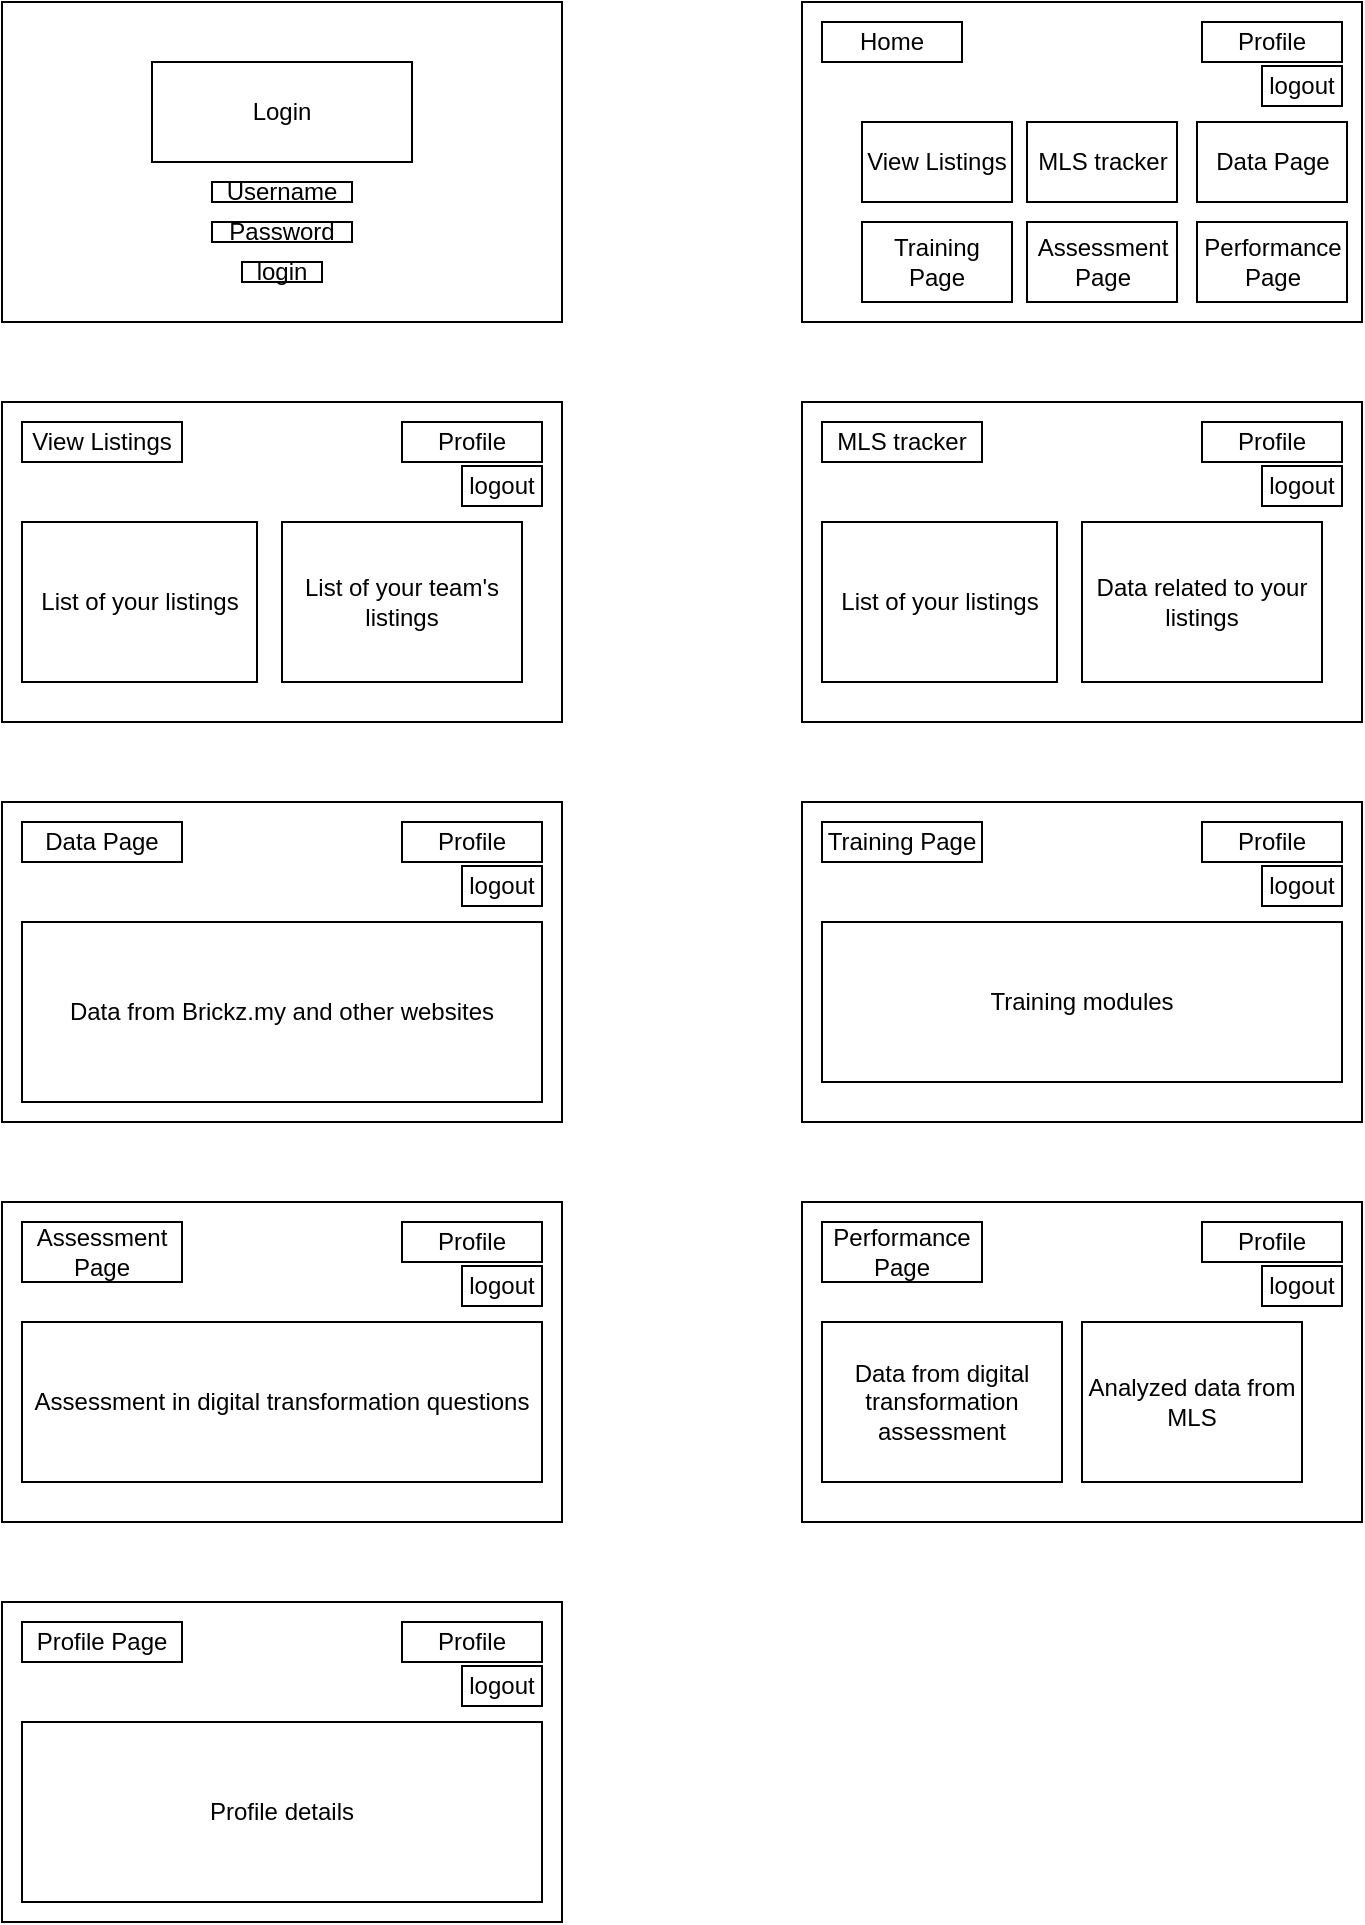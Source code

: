 <mxfile version="24.7.16">
  <diagram name="Page-1" id="7FZ3N1IJiriRC-uJoYsD">
    <mxGraphModel dx="521" dy="591" grid="1" gridSize="10" guides="1" tooltips="1" connect="1" arrows="1" fold="1" page="1" pageScale="1" pageWidth="850" pageHeight="1100" math="0" shadow="0">
      <root>
        <mxCell id="0" />
        <mxCell id="1" parent="0" />
        <mxCell id="BYLI1MVGmbxzpLf7zawD-1" value="" style="rounded=0;whiteSpace=wrap;html=1;" vertex="1" parent="1">
          <mxGeometry x="40" y="40" width="280" height="160" as="geometry" />
        </mxCell>
        <mxCell id="BYLI1MVGmbxzpLf7zawD-2" value="Login" style="rounded=0;whiteSpace=wrap;html=1;" vertex="1" parent="1">
          <mxGeometry x="115" y="70" width="130" height="50" as="geometry" />
        </mxCell>
        <mxCell id="BYLI1MVGmbxzpLf7zawD-3" value="Username" style="rounded=0;whiteSpace=wrap;html=1;" vertex="1" parent="1">
          <mxGeometry x="145" y="130" width="70" height="10" as="geometry" />
        </mxCell>
        <mxCell id="BYLI1MVGmbxzpLf7zawD-4" value="Password" style="rounded=0;whiteSpace=wrap;html=1;" vertex="1" parent="1">
          <mxGeometry x="145" y="150" width="70" height="10" as="geometry" />
        </mxCell>
        <mxCell id="BYLI1MVGmbxzpLf7zawD-5" value="login" style="rounded=0;whiteSpace=wrap;html=1;" vertex="1" parent="1">
          <mxGeometry x="160" y="170" width="40" height="10" as="geometry" />
        </mxCell>
        <mxCell id="BYLI1MVGmbxzpLf7zawD-6" value="" style="rounded=0;whiteSpace=wrap;html=1;" vertex="1" parent="1">
          <mxGeometry x="440" y="40" width="280" height="160" as="geometry" />
        </mxCell>
        <mxCell id="BYLI1MVGmbxzpLf7zawD-7" value="Profile" style="rounded=0;whiteSpace=wrap;html=1;" vertex="1" parent="1">
          <mxGeometry x="640" y="50" width="70" height="20" as="geometry" />
        </mxCell>
        <mxCell id="BYLI1MVGmbxzpLf7zawD-8" value="logout" style="rounded=0;whiteSpace=wrap;html=1;" vertex="1" parent="1">
          <mxGeometry x="670" y="72" width="40" height="20" as="geometry" />
        </mxCell>
        <mxCell id="BYLI1MVGmbxzpLf7zawD-9" value="Home" style="rounded=0;whiteSpace=wrap;html=1;" vertex="1" parent="1">
          <mxGeometry x="450" y="50" width="70" height="20" as="geometry" />
        </mxCell>
        <mxCell id="BYLI1MVGmbxzpLf7zawD-10" value="View Listings" style="rounded=0;whiteSpace=wrap;html=1;" vertex="1" parent="1">
          <mxGeometry x="470" y="100" width="75" height="40" as="geometry" />
        </mxCell>
        <mxCell id="BYLI1MVGmbxzpLf7zawD-11" value="Assessment Page" style="rounded=0;whiteSpace=wrap;html=1;" vertex="1" parent="1">
          <mxGeometry x="552.5" y="150" width="75" height="40" as="geometry" />
        </mxCell>
        <mxCell id="BYLI1MVGmbxzpLf7zawD-12" value="Performance Page" style="rounded=0;whiteSpace=wrap;html=1;" vertex="1" parent="1">
          <mxGeometry x="637.5" y="150" width="75" height="40" as="geometry" />
        </mxCell>
        <mxCell id="BYLI1MVGmbxzpLf7zawD-13" value="MLS tracker" style="rounded=0;whiteSpace=wrap;html=1;" vertex="1" parent="1">
          <mxGeometry x="552.5" y="100" width="75" height="40" as="geometry" />
        </mxCell>
        <mxCell id="BYLI1MVGmbxzpLf7zawD-14" value="Data Page" style="rounded=0;whiteSpace=wrap;html=1;" vertex="1" parent="1">
          <mxGeometry x="637.5" y="100" width="75" height="40" as="geometry" />
        </mxCell>
        <mxCell id="BYLI1MVGmbxzpLf7zawD-15" value="Training Page" style="rounded=0;whiteSpace=wrap;html=1;" vertex="1" parent="1">
          <mxGeometry x="470" y="150" width="75" height="40" as="geometry" />
        </mxCell>
        <mxCell id="BYLI1MVGmbxzpLf7zawD-16" value="" style="rounded=0;whiteSpace=wrap;html=1;" vertex="1" parent="1">
          <mxGeometry x="40" y="240" width="280" height="160" as="geometry" />
        </mxCell>
        <mxCell id="BYLI1MVGmbxzpLf7zawD-17" value="Profile" style="rounded=0;whiteSpace=wrap;html=1;" vertex="1" parent="1">
          <mxGeometry x="240" y="250" width="70" height="20" as="geometry" />
        </mxCell>
        <mxCell id="BYLI1MVGmbxzpLf7zawD-18" value="logout" style="rounded=0;whiteSpace=wrap;html=1;" vertex="1" parent="1">
          <mxGeometry x="270" y="272" width="40" height="20" as="geometry" />
        </mxCell>
        <mxCell id="BYLI1MVGmbxzpLf7zawD-19" value="View Listings" style="rounded=0;whiteSpace=wrap;html=1;" vertex="1" parent="1">
          <mxGeometry x="50" y="250" width="80" height="20" as="geometry" />
        </mxCell>
        <mxCell id="BYLI1MVGmbxzpLf7zawD-21" value="List of your listings" style="rounded=0;whiteSpace=wrap;html=1;" vertex="1" parent="1">
          <mxGeometry x="50" y="300" width="117.5" height="80" as="geometry" />
        </mxCell>
        <mxCell id="BYLI1MVGmbxzpLf7zawD-22" value="List of your team&#39;s listings" style="rounded=0;whiteSpace=wrap;html=1;" vertex="1" parent="1">
          <mxGeometry x="180" y="300" width="120" height="80" as="geometry" />
        </mxCell>
        <mxCell id="BYLI1MVGmbxzpLf7zawD-26" value="" style="rounded=0;whiteSpace=wrap;html=1;" vertex="1" parent="1">
          <mxGeometry x="440" y="240" width="280" height="160" as="geometry" />
        </mxCell>
        <mxCell id="BYLI1MVGmbxzpLf7zawD-27" value="Profile" style="rounded=0;whiteSpace=wrap;html=1;" vertex="1" parent="1">
          <mxGeometry x="640" y="250" width="70" height="20" as="geometry" />
        </mxCell>
        <mxCell id="BYLI1MVGmbxzpLf7zawD-28" value="logout" style="rounded=0;whiteSpace=wrap;html=1;" vertex="1" parent="1">
          <mxGeometry x="670" y="272" width="40" height="20" as="geometry" />
        </mxCell>
        <mxCell id="BYLI1MVGmbxzpLf7zawD-29" value="MLS tracker" style="rounded=0;whiteSpace=wrap;html=1;" vertex="1" parent="1">
          <mxGeometry x="450" y="250" width="80" height="20" as="geometry" />
        </mxCell>
        <mxCell id="BYLI1MVGmbxzpLf7zawD-30" value="List of your listings" style="rounded=0;whiteSpace=wrap;html=1;" vertex="1" parent="1">
          <mxGeometry x="450" y="300" width="117.5" height="80" as="geometry" />
        </mxCell>
        <mxCell id="BYLI1MVGmbxzpLf7zawD-31" value="Data related to your listings" style="rounded=0;whiteSpace=wrap;html=1;" vertex="1" parent="1">
          <mxGeometry x="580" y="300" width="120" height="80" as="geometry" />
        </mxCell>
        <mxCell id="BYLI1MVGmbxzpLf7zawD-32" value="" style="rounded=0;whiteSpace=wrap;html=1;" vertex="1" parent="1">
          <mxGeometry x="40" y="440" width="280" height="160" as="geometry" />
        </mxCell>
        <mxCell id="BYLI1MVGmbxzpLf7zawD-33" value="Profile" style="rounded=0;whiteSpace=wrap;html=1;" vertex="1" parent="1">
          <mxGeometry x="240" y="450" width="70" height="20" as="geometry" />
        </mxCell>
        <mxCell id="BYLI1MVGmbxzpLf7zawD-34" value="logout" style="rounded=0;whiteSpace=wrap;html=1;" vertex="1" parent="1">
          <mxGeometry x="270" y="472" width="40" height="20" as="geometry" />
        </mxCell>
        <mxCell id="BYLI1MVGmbxzpLf7zawD-35" value="Data Page" style="rounded=0;whiteSpace=wrap;html=1;" vertex="1" parent="1">
          <mxGeometry x="50" y="450" width="80" height="20" as="geometry" />
        </mxCell>
        <mxCell id="BYLI1MVGmbxzpLf7zawD-36" value="Data from Brickz.my and other websites" style="rounded=0;whiteSpace=wrap;html=1;" vertex="1" parent="1">
          <mxGeometry x="50" y="500" width="260" height="90" as="geometry" />
        </mxCell>
        <mxCell id="BYLI1MVGmbxzpLf7zawD-39" value="" style="rounded=0;whiteSpace=wrap;html=1;" vertex="1" parent="1">
          <mxGeometry x="440" y="640" width="280" height="160" as="geometry" />
        </mxCell>
        <mxCell id="BYLI1MVGmbxzpLf7zawD-40" value="Profile" style="rounded=0;whiteSpace=wrap;html=1;" vertex="1" parent="1">
          <mxGeometry x="640" y="650" width="70" height="20" as="geometry" />
        </mxCell>
        <mxCell id="BYLI1MVGmbxzpLf7zawD-41" value="logout" style="rounded=0;whiteSpace=wrap;html=1;" vertex="1" parent="1">
          <mxGeometry x="670" y="672" width="40" height="20" as="geometry" />
        </mxCell>
        <mxCell id="BYLI1MVGmbxzpLf7zawD-42" value="Performance Page" style="rounded=0;whiteSpace=wrap;html=1;" vertex="1" parent="1">
          <mxGeometry x="450" y="650" width="80" height="30" as="geometry" />
        </mxCell>
        <mxCell id="BYLI1MVGmbxzpLf7zawD-43" value="Data from digital transformation assessment" style="rounded=0;whiteSpace=wrap;html=1;" vertex="1" parent="1">
          <mxGeometry x="450" y="700" width="120" height="80" as="geometry" />
        </mxCell>
        <mxCell id="BYLI1MVGmbxzpLf7zawD-44" value="" style="rounded=0;whiteSpace=wrap;html=1;" vertex="1" parent="1">
          <mxGeometry x="440" y="440" width="280" height="160" as="geometry" />
        </mxCell>
        <mxCell id="BYLI1MVGmbxzpLf7zawD-45" value="Profile" style="rounded=0;whiteSpace=wrap;html=1;" vertex="1" parent="1">
          <mxGeometry x="640" y="450" width="70" height="20" as="geometry" />
        </mxCell>
        <mxCell id="BYLI1MVGmbxzpLf7zawD-46" value="logout" style="rounded=0;whiteSpace=wrap;html=1;" vertex="1" parent="1">
          <mxGeometry x="670" y="472" width="40" height="20" as="geometry" />
        </mxCell>
        <mxCell id="BYLI1MVGmbxzpLf7zawD-47" value="Training Page" style="rounded=0;whiteSpace=wrap;html=1;" vertex="1" parent="1">
          <mxGeometry x="450" y="450" width="80" height="20" as="geometry" />
        </mxCell>
        <mxCell id="BYLI1MVGmbxzpLf7zawD-48" value="Training modules" style="rounded=0;whiteSpace=wrap;html=1;" vertex="1" parent="1">
          <mxGeometry x="450" y="500" width="260" height="80" as="geometry" />
        </mxCell>
        <mxCell id="BYLI1MVGmbxzpLf7zawD-50" value="" style="rounded=0;whiteSpace=wrap;html=1;" vertex="1" parent="1">
          <mxGeometry x="40" y="640" width="280" height="160" as="geometry" />
        </mxCell>
        <mxCell id="BYLI1MVGmbxzpLf7zawD-51" value="Profile" style="rounded=0;whiteSpace=wrap;html=1;" vertex="1" parent="1">
          <mxGeometry x="240" y="650" width="70" height="20" as="geometry" />
        </mxCell>
        <mxCell id="BYLI1MVGmbxzpLf7zawD-52" value="logout" style="rounded=0;whiteSpace=wrap;html=1;" vertex="1" parent="1">
          <mxGeometry x="270" y="672" width="40" height="20" as="geometry" />
        </mxCell>
        <mxCell id="BYLI1MVGmbxzpLf7zawD-53" value="Assessment Page" style="rounded=0;whiteSpace=wrap;html=1;" vertex="1" parent="1">
          <mxGeometry x="50" y="650" width="80" height="30" as="geometry" />
        </mxCell>
        <mxCell id="BYLI1MVGmbxzpLf7zawD-54" value="Assessment in digital transformation questions" style="rounded=0;whiteSpace=wrap;html=1;" vertex="1" parent="1">
          <mxGeometry x="50" y="700" width="260" height="80" as="geometry" />
        </mxCell>
        <mxCell id="BYLI1MVGmbxzpLf7zawD-56" value="" style="rounded=0;whiteSpace=wrap;html=1;" vertex="1" parent="1">
          <mxGeometry x="40" y="840" width="280" height="160" as="geometry" />
        </mxCell>
        <mxCell id="BYLI1MVGmbxzpLf7zawD-57" value="Profile" style="rounded=0;whiteSpace=wrap;html=1;" vertex="1" parent="1">
          <mxGeometry x="240" y="850" width="70" height="20" as="geometry" />
        </mxCell>
        <mxCell id="BYLI1MVGmbxzpLf7zawD-58" value="logout" style="rounded=0;whiteSpace=wrap;html=1;" vertex="1" parent="1">
          <mxGeometry x="270" y="872" width="40" height="20" as="geometry" />
        </mxCell>
        <mxCell id="BYLI1MVGmbxzpLf7zawD-59" value="Profile Page" style="rounded=0;whiteSpace=wrap;html=1;" vertex="1" parent="1">
          <mxGeometry x="50" y="850" width="80" height="20" as="geometry" />
        </mxCell>
        <mxCell id="BYLI1MVGmbxzpLf7zawD-60" value="Profile details" style="rounded=0;whiteSpace=wrap;html=1;" vertex="1" parent="1">
          <mxGeometry x="50" y="900" width="260" height="90" as="geometry" />
        </mxCell>
        <mxCell id="BYLI1MVGmbxzpLf7zawD-61" value="Analyzed data from MLS" style="rounded=0;whiteSpace=wrap;html=1;" vertex="1" parent="1">
          <mxGeometry x="580" y="700" width="110" height="80" as="geometry" />
        </mxCell>
      </root>
    </mxGraphModel>
  </diagram>
</mxfile>
